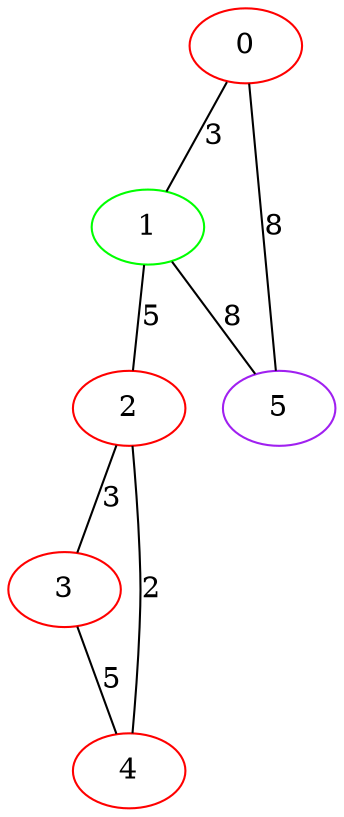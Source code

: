 graph "" {
0 [color=red, weight=1];
1 [color=green, weight=2];
2 [color=red, weight=1];
3 [color=red, weight=1];
4 [color=red, weight=1];
5 [color=purple, weight=4];
0 -- 1  [key=0, label=3];
0 -- 5  [key=0, label=8];
1 -- 2  [key=0, label=5];
1 -- 5  [key=0, label=8];
2 -- 3  [key=0, label=3];
2 -- 4  [key=0, label=2];
3 -- 4  [key=0, label=5];
}
